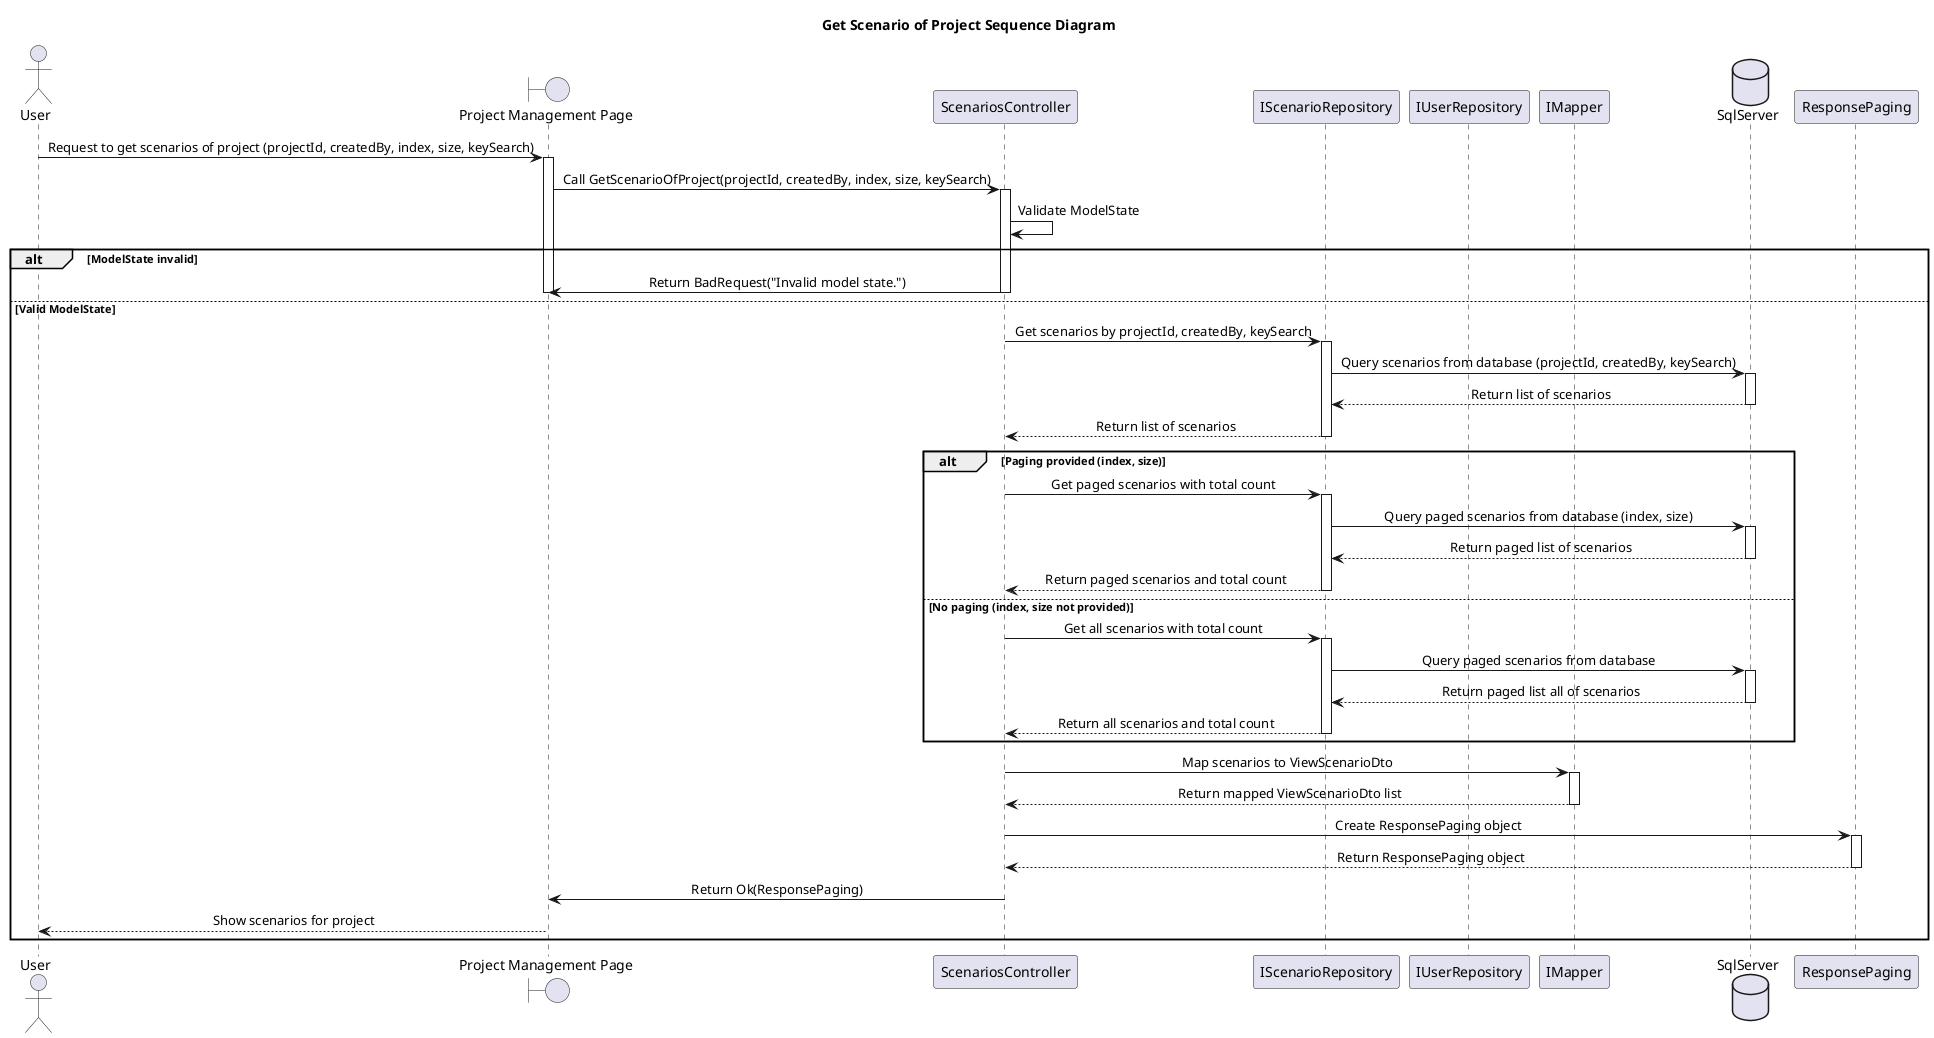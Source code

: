 @startuml
skinparam classAttributeIconSize 0
skinparam SequenceMessageAlignment center
Title Get Scenario of Project Sequence Diagram

actor "User" as U
boundary "Project Management Page" as Hp
participant "ScenariosController" as ScenariosController
participant "IScenarioRepository" as IScenarioRepo
participant "IUserRepository" as IUserRepo
participant "IMapper" as Mapper
database "SqlServer" as Db
participant "ResponsePaging" as ResponsePaging

U -> Hp : Request to get scenarios of project (projectId, createdBy, index, size, keySearch)
activate Hp

Hp -> ScenariosController : Call GetScenarioOfProject(projectId, createdBy, index, size, keySearch)
activate ScenariosController

ScenariosController -> ScenariosController : Validate ModelState
alt ModelState invalid
    ScenariosController -> Hp : Return BadRequest("Invalid model state.")
    deactivate Hp
    deactivate ScenariosController
else Valid ModelState
    ScenariosController -> IScenarioRepo : Get scenarios by projectId, createdBy, keySearch
    activate IScenarioRepo
    IScenarioRepo -> Db : Query scenarios from database (projectId, createdBy, keySearch)
    activate Db
    Db --> IScenarioRepo : Return list of scenarios
    deactivate Db
    IScenarioRepo --> ScenariosController : Return list of scenarios
    deactivate IScenarioRepo

    alt Paging provided (index, size)
        ScenariosController -> IScenarioRepo : Get paged scenarios with total count
        activate IScenarioRepo
        IScenarioRepo -> Db : Query paged scenarios from database (index, size)
        activate Db
        Db --> IScenarioRepo : Return paged list of scenarios
        deactivate Db
        IScenarioRepo --> ScenariosController : Return paged scenarios and total count
        deactivate IScenarioRepo
    else No paging (index, size not provided)
        ScenariosController -> IScenarioRepo : Get all scenarios with total count
        activate IScenarioRepo
        IScenarioRepo -> Db : Query paged scenarios from database 
        activate Db
        Db --> IScenarioRepo : Return paged list all of scenarios
        deactivate Db
        IScenarioRepo --> ScenariosController : Return all scenarios and total count
        deactivate IScenarioRepo
    end

    ScenariosController -> Mapper : Map scenarios to ViewScenarioDto
    activate Mapper
    Mapper --> ScenariosController : Return mapped ViewScenarioDto list
    deactivate Mapper

    ScenariosController -> ResponsePaging : Create ResponsePaging object
    activate ResponsePaging
    ResponsePaging --> ScenariosController : Return ResponsePaging object
    deactivate ResponsePaging

    ScenariosController -> Hp : Return Ok(ResponsePaging)
    deactivate ScenariosController
    Hp --> U : Show scenarios for project
    deactivate Hp
end

@enduml
